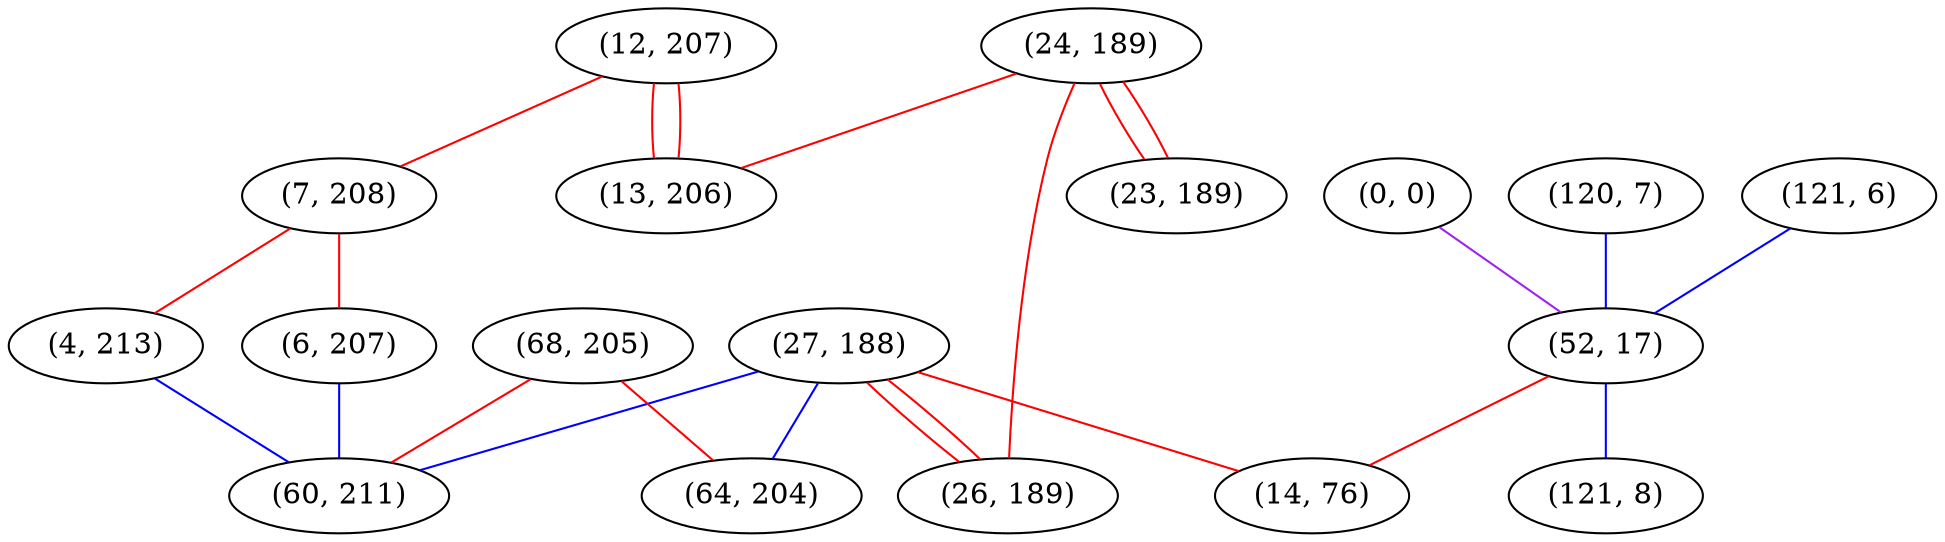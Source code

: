graph "" {
"(12, 207)";
"(0, 0)";
"(24, 189)";
"(120, 7)";
"(13, 206)";
"(27, 188)";
"(26, 189)";
"(23, 189)";
"(121, 6)";
"(52, 17)";
"(68, 205)";
"(14, 76)";
"(7, 208)";
"(4, 213)";
"(121, 8)";
"(64, 204)";
"(6, 207)";
"(60, 211)";
"(12, 207)" -- "(13, 206)"  [color=red, key=0, weight=1];
"(12, 207)" -- "(13, 206)"  [color=red, key=1, weight=1];
"(12, 207)" -- "(7, 208)"  [color=red, key=0, weight=1];
"(0, 0)" -- "(52, 17)"  [color=purple, key=0, weight=4];
"(24, 189)" -- "(13, 206)"  [color=red, key=0, weight=1];
"(24, 189)" -- "(26, 189)"  [color=red, key=0, weight=1];
"(24, 189)" -- "(23, 189)"  [color=red, key=0, weight=1];
"(24, 189)" -- "(23, 189)"  [color=red, key=1, weight=1];
"(120, 7)" -- "(52, 17)"  [color=blue, key=0, weight=3];
"(27, 188)" -- "(14, 76)"  [color=red, key=0, weight=1];
"(27, 188)" -- "(26, 189)"  [color=red, key=0, weight=1];
"(27, 188)" -- "(26, 189)"  [color=red, key=1, weight=1];
"(27, 188)" -- "(60, 211)"  [color=blue, key=0, weight=3];
"(27, 188)" -- "(64, 204)"  [color=blue, key=0, weight=3];
"(121, 6)" -- "(52, 17)"  [color=blue, key=0, weight=3];
"(52, 17)" -- "(14, 76)"  [color=red, key=0, weight=1];
"(52, 17)" -- "(121, 8)"  [color=blue, key=0, weight=3];
"(68, 205)" -- "(60, 211)"  [color=red, key=0, weight=1];
"(68, 205)" -- "(64, 204)"  [color=red, key=0, weight=1];
"(7, 208)" -- "(4, 213)"  [color=red, key=0, weight=1];
"(7, 208)" -- "(6, 207)"  [color=red, key=0, weight=1];
"(4, 213)" -- "(60, 211)"  [color=blue, key=0, weight=3];
"(6, 207)" -- "(60, 211)"  [color=blue, key=0, weight=3];
}
